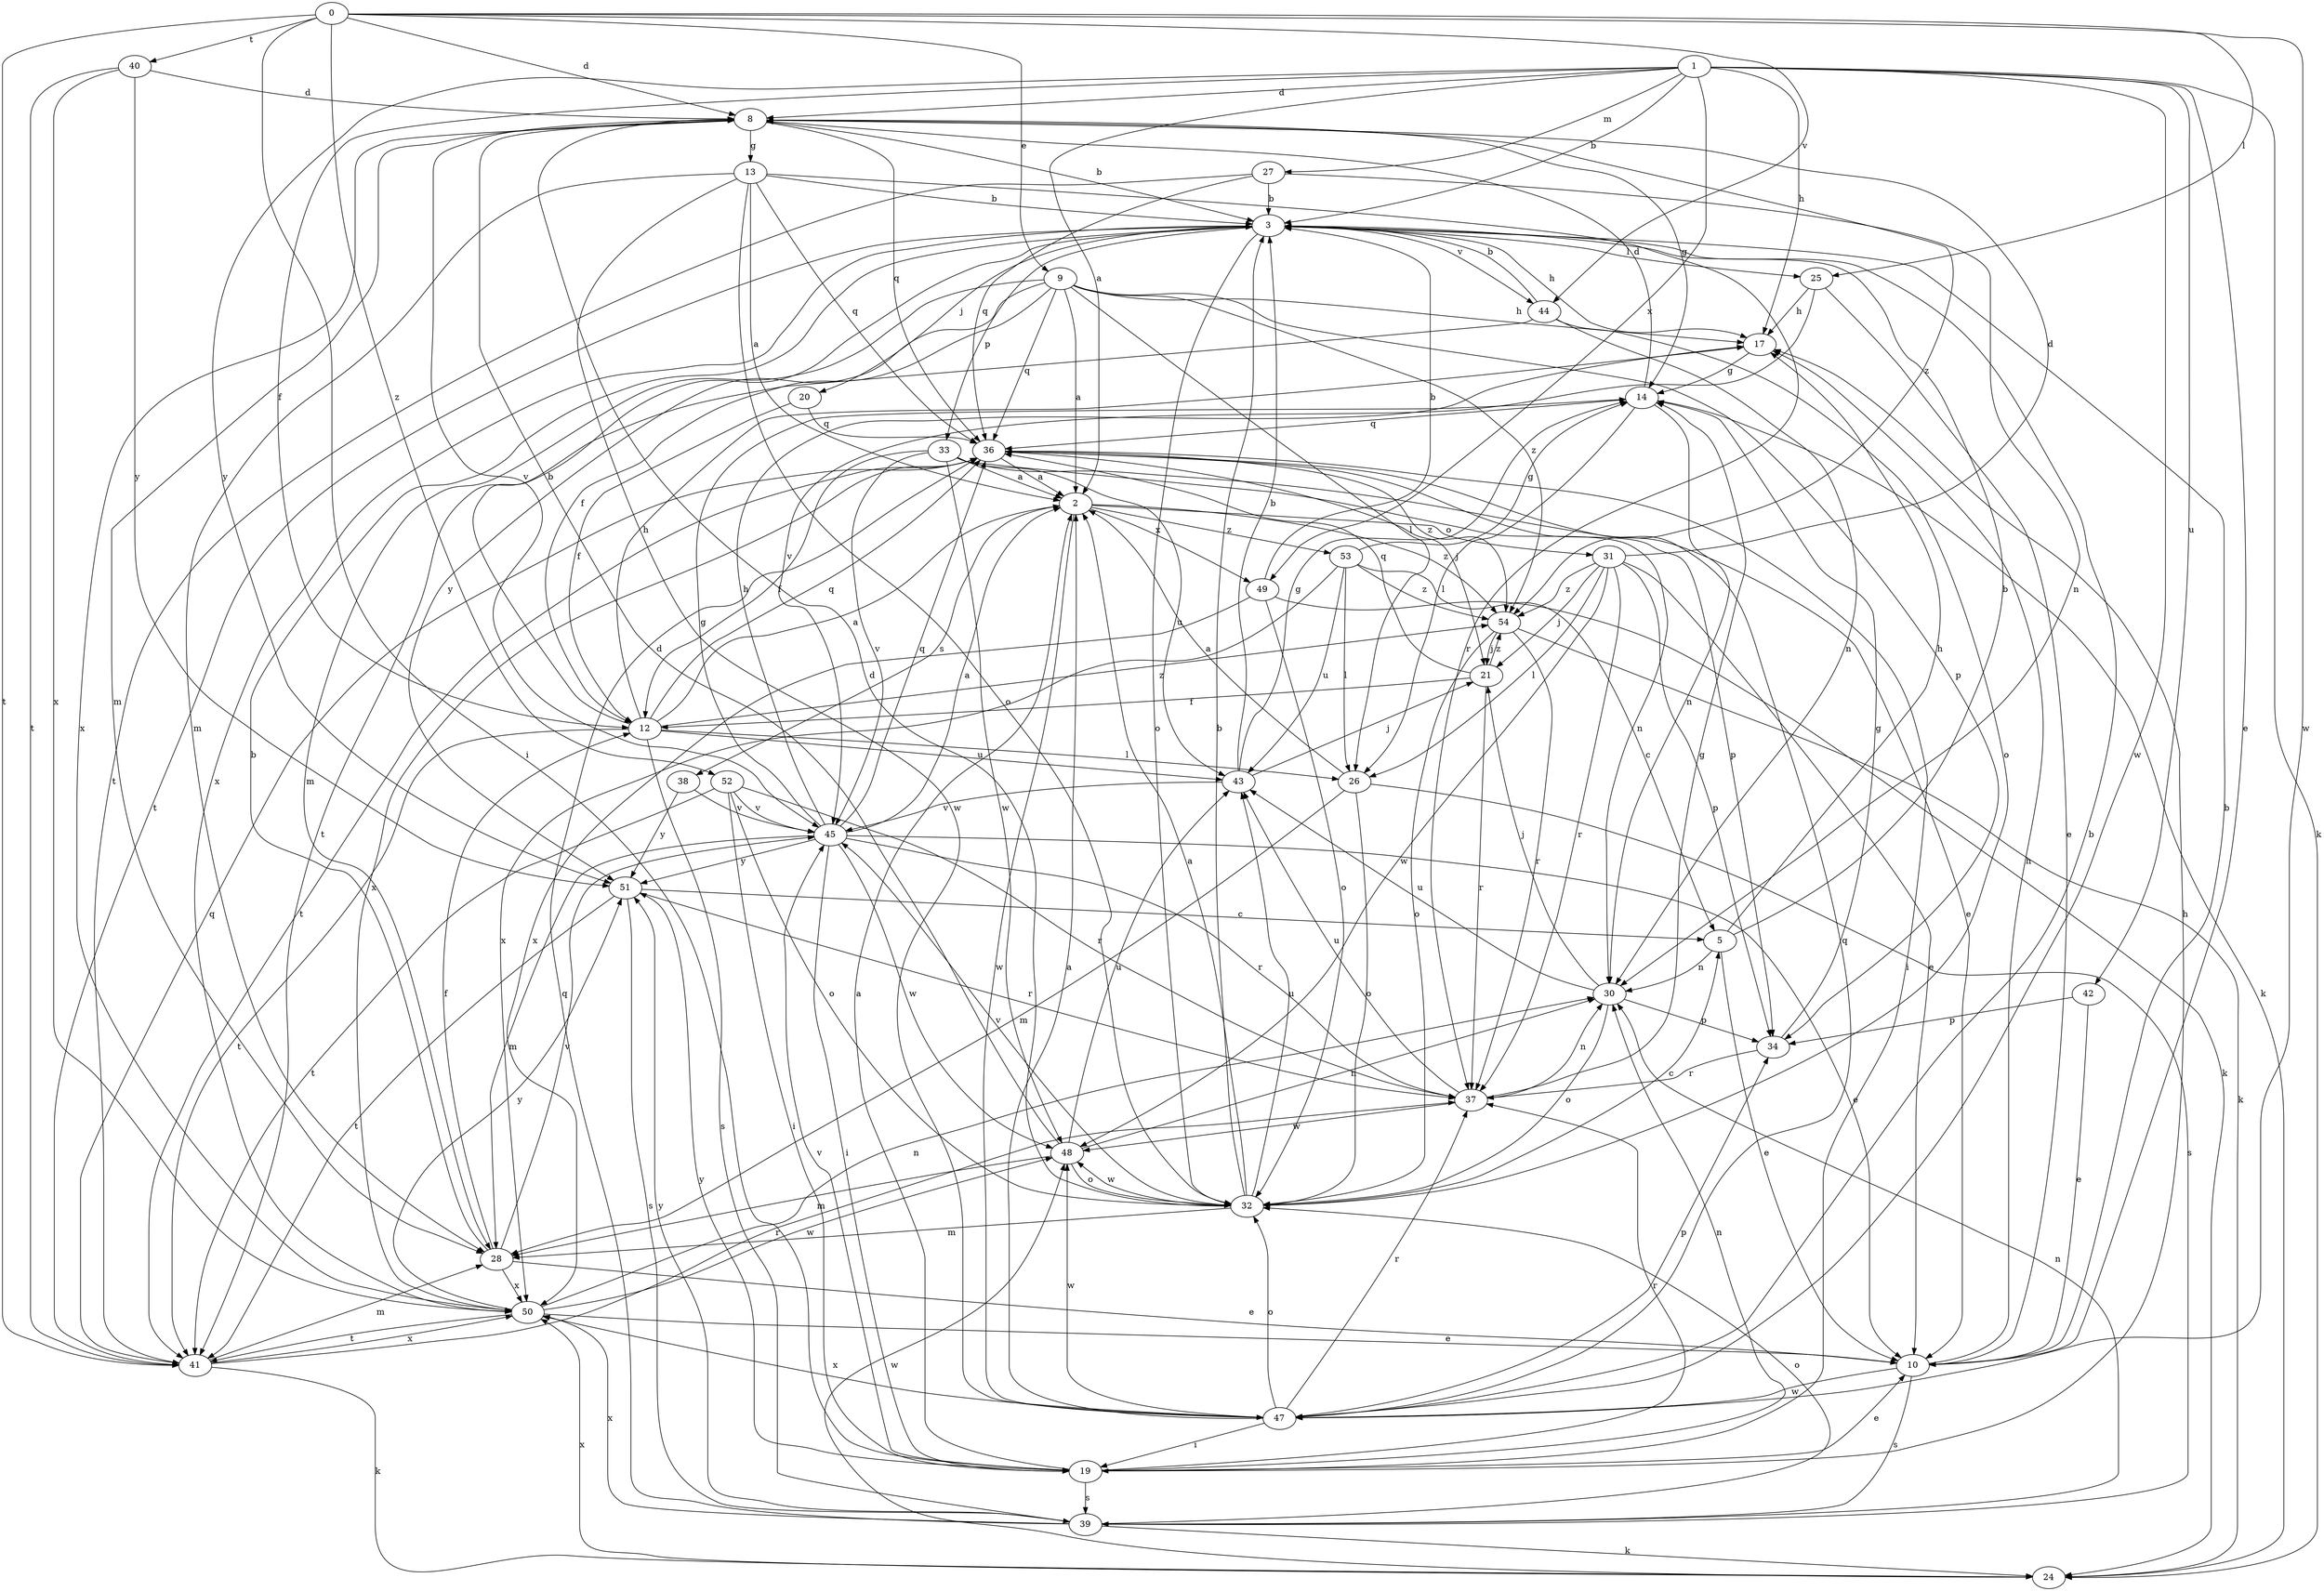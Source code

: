 strict digraph  {
0;
1;
2;
3;
5;
8;
9;
10;
12;
13;
14;
17;
19;
20;
21;
24;
25;
26;
27;
28;
30;
31;
32;
33;
34;
36;
37;
38;
39;
40;
41;
42;
43;
44;
45;
47;
48;
49;
50;
51;
52;
53;
54;
0 -> 8  [label=d];
0 -> 9  [label=e];
0 -> 19  [label=i];
0 -> 25  [label=l];
0 -> 40  [label=t];
0 -> 41  [label=t];
0 -> 44  [label=v];
0 -> 47  [label=w];
0 -> 52  [label=z];
1 -> 2  [label=a];
1 -> 3  [label=b];
1 -> 8  [label=d];
1 -> 10  [label=e];
1 -> 12  [label=f];
1 -> 17  [label=h];
1 -> 24  [label=k];
1 -> 27  [label=m];
1 -> 42  [label=u];
1 -> 47  [label=w];
1 -> 49  [label=x];
1 -> 51  [label=y];
2 -> 31  [label=o];
2 -> 38  [label=s];
2 -> 47  [label=w];
2 -> 49  [label=x];
2 -> 53  [label=z];
2 -> 54  [label=z];
3 -> 17  [label=h];
3 -> 20  [label=j];
3 -> 25  [label=l];
3 -> 32  [label=o];
3 -> 33  [label=p];
3 -> 41  [label=t];
3 -> 44  [label=v];
3 -> 50  [label=x];
5 -> 3  [label=b];
5 -> 10  [label=e];
5 -> 17  [label=h];
5 -> 30  [label=n];
8 -> 3  [label=b];
8 -> 13  [label=g];
8 -> 14  [label=g];
8 -> 28  [label=m];
8 -> 36  [label=q];
8 -> 45  [label=v];
8 -> 50  [label=x];
8 -> 54  [label=z];
9 -> 2  [label=a];
9 -> 12  [label=f];
9 -> 17  [label=h];
9 -> 26  [label=l];
9 -> 28  [label=m];
9 -> 34  [label=p];
9 -> 36  [label=q];
9 -> 51  [label=y];
9 -> 54  [label=z];
10 -> 3  [label=b];
10 -> 17  [label=h];
10 -> 39  [label=s];
10 -> 47  [label=w];
12 -> 2  [label=a];
12 -> 3  [label=b];
12 -> 17  [label=h];
12 -> 26  [label=l];
12 -> 36  [label=q];
12 -> 39  [label=s];
12 -> 41  [label=t];
12 -> 43  [label=u];
12 -> 54  [label=z];
13 -> 2  [label=a];
13 -> 3  [label=b];
13 -> 28  [label=m];
13 -> 32  [label=o];
13 -> 36  [label=q];
13 -> 37  [label=r];
13 -> 47  [label=w];
14 -> 8  [label=d];
14 -> 24  [label=k];
14 -> 26  [label=l];
14 -> 30  [label=n];
14 -> 36  [label=q];
17 -> 14  [label=g];
19 -> 2  [label=a];
19 -> 10  [label=e];
19 -> 17  [label=h];
19 -> 30  [label=n];
19 -> 37  [label=r];
19 -> 39  [label=s];
19 -> 45  [label=v];
19 -> 51  [label=y];
20 -> 12  [label=f];
20 -> 36  [label=q];
21 -> 12  [label=f];
21 -> 36  [label=q];
21 -> 37  [label=r];
21 -> 54  [label=z];
24 -> 48  [label=w];
24 -> 50  [label=x];
25 -> 10  [label=e];
25 -> 17  [label=h];
25 -> 45  [label=v];
26 -> 2  [label=a];
26 -> 28  [label=m];
26 -> 32  [label=o];
26 -> 39  [label=s];
27 -> 3  [label=b];
27 -> 30  [label=n];
27 -> 36  [label=q];
27 -> 41  [label=t];
28 -> 3  [label=b];
28 -> 10  [label=e];
28 -> 12  [label=f];
28 -> 45  [label=v];
28 -> 50  [label=x];
30 -> 21  [label=j];
30 -> 32  [label=o];
30 -> 34  [label=p];
30 -> 43  [label=u];
31 -> 8  [label=d];
31 -> 10  [label=e];
31 -> 21  [label=j];
31 -> 26  [label=l];
31 -> 34  [label=p];
31 -> 37  [label=r];
31 -> 48  [label=w];
31 -> 54  [label=z];
32 -> 2  [label=a];
32 -> 3  [label=b];
32 -> 5  [label=c];
32 -> 8  [label=d];
32 -> 28  [label=m];
32 -> 43  [label=u];
32 -> 45  [label=v];
32 -> 48  [label=w];
33 -> 2  [label=a];
33 -> 10  [label=e];
33 -> 12  [label=f];
33 -> 30  [label=n];
33 -> 43  [label=u];
33 -> 45  [label=v];
33 -> 48  [label=w];
34 -> 14  [label=g];
34 -> 37  [label=r];
36 -> 2  [label=a];
36 -> 19  [label=i];
36 -> 21  [label=j];
36 -> 34  [label=p];
36 -> 41  [label=t];
36 -> 50  [label=x];
36 -> 54  [label=z];
37 -> 14  [label=g];
37 -> 30  [label=n];
37 -> 43  [label=u];
37 -> 48  [label=w];
38 -> 45  [label=v];
38 -> 51  [label=y];
39 -> 24  [label=k];
39 -> 30  [label=n];
39 -> 32  [label=o];
39 -> 36  [label=q];
39 -> 50  [label=x];
39 -> 51  [label=y];
40 -> 8  [label=d];
40 -> 41  [label=t];
40 -> 50  [label=x];
40 -> 51  [label=y];
41 -> 24  [label=k];
41 -> 28  [label=m];
41 -> 36  [label=q];
41 -> 37  [label=r];
41 -> 50  [label=x];
42 -> 10  [label=e];
42 -> 34  [label=p];
43 -> 3  [label=b];
43 -> 14  [label=g];
43 -> 21  [label=j];
43 -> 45  [label=v];
44 -> 3  [label=b];
44 -> 30  [label=n];
44 -> 32  [label=o];
44 -> 41  [label=t];
45 -> 2  [label=a];
45 -> 10  [label=e];
45 -> 14  [label=g];
45 -> 17  [label=h];
45 -> 19  [label=i];
45 -> 28  [label=m];
45 -> 36  [label=q];
45 -> 37  [label=r];
45 -> 48  [label=w];
45 -> 51  [label=y];
47 -> 2  [label=a];
47 -> 3  [label=b];
47 -> 19  [label=i];
47 -> 32  [label=o];
47 -> 34  [label=p];
47 -> 36  [label=q];
47 -> 37  [label=r];
47 -> 48  [label=w];
47 -> 50  [label=x];
48 -> 8  [label=d];
48 -> 28  [label=m];
48 -> 30  [label=n];
48 -> 32  [label=o];
48 -> 43  [label=u];
49 -> 3  [label=b];
49 -> 24  [label=k];
49 -> 32  [label=o];
49 -> 50  [label=x];
50 -> 10  [label=e];
50 -> 30  [label=n];
50 -> 41  [label=t];
50 -> 48  [label=w];
50 -> 51  [label=y];
51 -> 5  [label=c];
51 -> 37  [label=r];
51 -> 39  [label=s];
51 -> 41  [label=t];
52 -> 19  [label=i];
52 -> 32  [label=o];
52 -> 37  [label=r];
52 -> 41  [label=t];
52 -> 45  [label=v];
53 -> 5  [label=c];
53 -> 14  [label=g];
53 -> 26  [label=l];
53 -> 43  [label=u];
53 -> 50  [label=x];
53 -> 54  [label=z];
54 -> 21  [label=j];
54 -> 24  [label=k];
54 -> 32  [label=o];
54 -> 37  [label=r];
}
